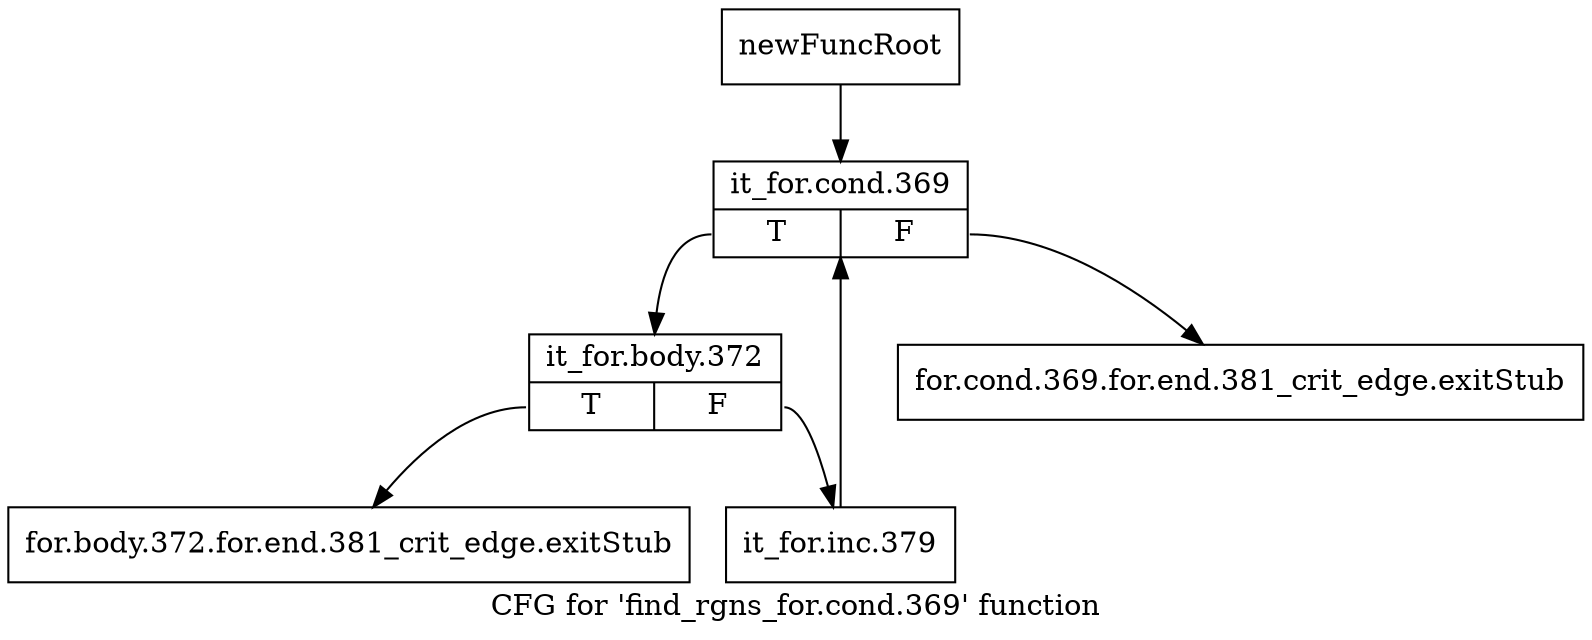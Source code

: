 digraph "CFG for 'find_rgns_for.cond.369' function" {
	label="CFG for 'find_rgns_for.cond.369' function";

	Node0xc244c60 [shape=record,label="{newFuncRoot}"];
	Node0xc244c60 -> Node0xc244d50;
	Node0xc244cb0 [shape=record,label="{for.cond.369.for.end.381_crit_edge.exitStub}"];
	Node0xc244d00 [shape=record,label="{for.body.372.for.end.381_crit_edge.exitStub}"];
	Node0xc244d50 [shape=record,label="{it_for.cond.369|{<s0>T|<s1>F}}"];
	Node0xc244d50:s0 -> Node0xc244da0;
	Node0xc244d50:s1 -> Node0xc244cb0;
	Node0xc244da0 [shape=record,label="{it_for.body.372|{<s0>T|<s1>F}}"];
	Node0xc244da0:s0 -> Node0xc244d00;
	Node0xc244da0:s1 -> Node0xc244df0;
	Node0xc244df0 [shape=record,label="{it_for.inc.379}"];
	Node0xc244df0 -> Node0xc244d50;
}
